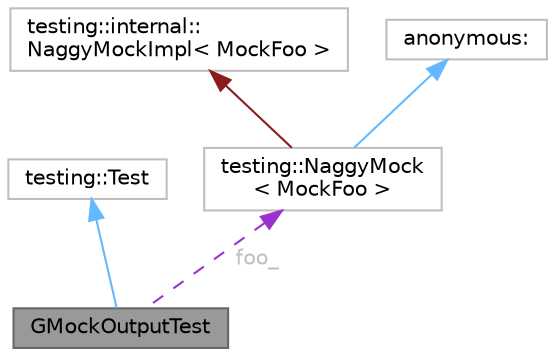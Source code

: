 digraph "GMockOutputTest"
{
 // LATEX_PDF_SIZE
  bgcolor="transparent";
  edge [fontname=Helvetica,fontsize=10,labelfontname=Helvetica,labelfontsize=10];
  node [fontname=Helvetica,fontsize=10,shape=box,height=0.2,width=0.4];
  Node1 [id="Node000001",label="GMockOutputTest",height=0.2,width=0.4,color="gray40", fillcolor="grey60", style="filled", fontcolor="black",tooltip=" "];
  Node2 -> Node1 [id="edge1_Node000001_Node000002",dir="back",color="steelblue1",style="solid",tooltip=" "];
  Node2 [id="Node000002",label="testing::Test",height=0.2,width=0.4,color="grey75", fillcolor="white", style="filled",URL="$classtesting_1_1_test.html",tooltip=" "];
  Node3 -> Node1 [id="edge2_Node000001_Node000003",dir="back",color="darkorchid3",style="dashed",tooltip=" ",label=" foo_",fontcolor="grey" ];
  Node3 [id="Node000003",label="testing::NaggyMock\l\< MockFoo \>",height=0.2,width=0.4,color="grey75", fillcolor="white", style="filled",URL="$classtesting_1_1_naggy_mock.html",tooltip=" "];
  Node4 -> Node3 [id="edge3_Node000003_Node000004",dir="back",color="firebrick4",style="solid",tooltip=" "];
  Node4 [id="Node000004",label="testing::internal::\lNaggyMockImpl\< MockFoo \>",height=0.2,width=0.4,color="grey75", fillcolor="white", style="filled",URL="$classtesting_1_1internal_1_1_naggy_mock_impl.html",tooltip=" "];
  Node5 -> Node3 [id="edge4_Node000003_Node000005",dir="back",color="steelblue1",style="solid",tooltip=" "];
  Node5 [id="Node000005",label="anonymous:",height=0.2,width=0.4,color="grey75", fillcolor="white", style="filled",tooltip=" "];
}
